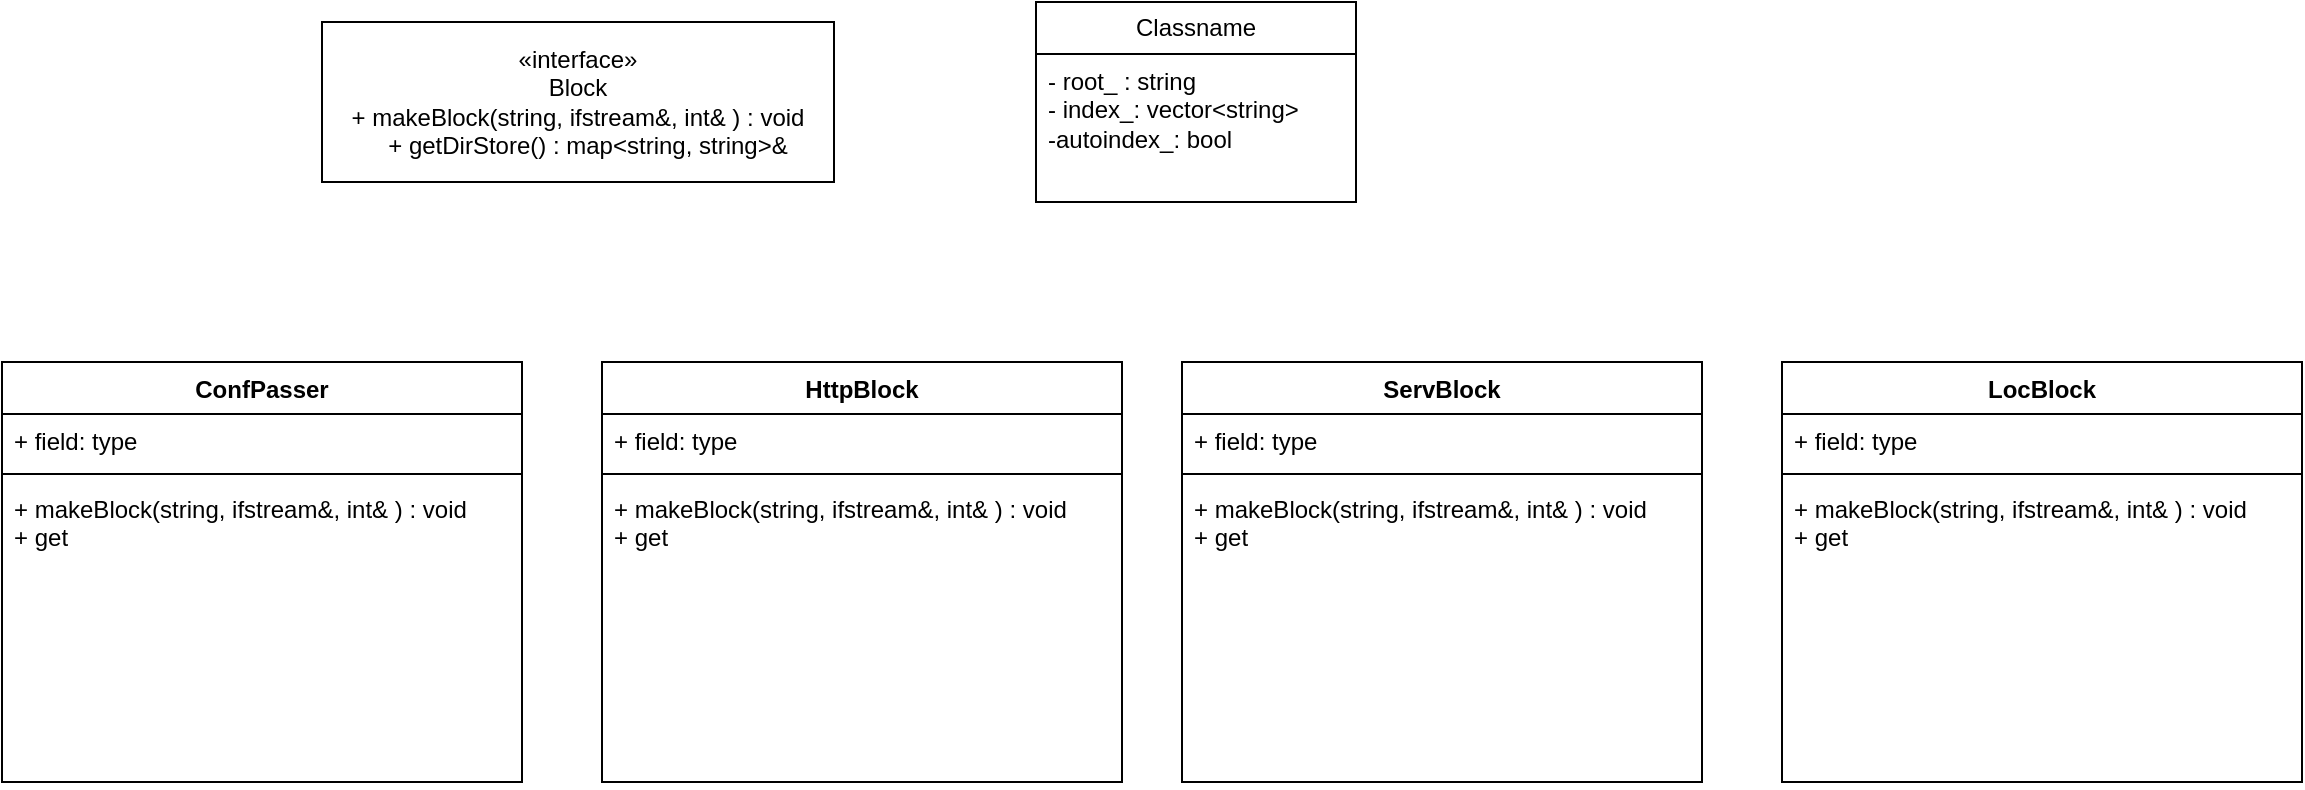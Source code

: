 <mxfile version="21.6.3" type="github">
  <diagram name="페이지-1" id="1ByJ_LNbb1Xafgu7LdPf">
    <mxGraphModel dx="1034" dy="430" grid="0" gridSize="10" guides="1" tooltips="1" connect="1" arrows="1" fold="1" page="1" pageScale="1" pageWidth="827" pageHeight="1169" math="0" shadow="0">
      <root>
        <mxCell id="0" />
        <mxCell id="1" parent="0" />
        <mxCell id="suLfEgz4CX1JzuhPwLuh-1" value="ConfPasser" style="swimlane;fontStyle=1;align=center;verticalAlign=top;childLayout=stackLayout;horizontal=1;startSize=26;horizontalStack=0;resizeParent=1;resizeParentMax=0;resizeLast=0;collapsible=1;marginBottom=0;whiteSpace=wrap;html=1;" parent="1" vertex="1">
          <mxGeometry x="150" y="220" width="260" height="210" as="geometry" />
        </mxCell>
        <mxCell id="suLfEgz4CX1JzuhPwLuh-2" value="+ field: type" style="text;strokeColor=none;fillColor=none;align=left;verticalAlign=top;spacingLeft=4;spacingRight=4;overflow=hidden;rotatable=0;points=[[0,0.5],[1,0.5]];portConstraint=eastwest;whiteSpace=wrap;html=1;" parent="suLfEgz4CX1JzuhPwLuh-1" vertex="1">
          <mxGeometry y="26" width="260" height="26" as="geometry" />
        </mxCell>
        <mxCell id="suLfEgz4CX1JzuhPwLuh-3" value="" style="line;strokeWidth=1;fillColor=none;align=left;verticalAlign=middle;spacingTop=-1;spacingLeft=3;spacingRight=3;rotatable=0;labelPosition=right;points=[];portConstraint=eastwest;strokeColor=inherit;" parent="suLfEgz4CX1JzuhPwLuh-1" vertex="1">
          <mxGeometry y="52" width="260" height="8" as="geometry" />
        </mxCell>
        <mxCell id="suLfEgz4CX1JzuhPwLuh-4" value="+ makeBlock(string, ifstream&amp;amp;, int&amp;amp; ) :&amp;nbsp;&lt;span style=&quot;font-size: 12px;&quot;&gt;&lt;/span&gt;void&lt;br&gt;+ get" style="text;strokeColor=none;fillColor=none;align=left;verticalAlign=top;spacingLeft=4;spacingRight=4;overflow=hidden;rotatable=0;points=[[0,0.5],[1,0.5]];portConstraint=eastwest;whiteSpace=wrap;html=1;" parent="suLfEgz4CX1JzuhPwLuh-1" vertex="1">
          <mxGeometry y="60" width="260" height="150" as="geometry" />
        </mxCell>
        <mxCell id="8FTItSuobZo0BJlqvXLe-1" value="«interface»&lt;br&gt;Block&lt;br&gt;+ makeBlock(string, ifstream&amp;amp;, int&amp;amp; ) :&amp;nbsp;&lt;span data-darkreader-inline-border=&quot;&quot; style=&quot;border-color: var(--darkreader-border--border-color); text-align: left; --darkreader-inline-border: var(--darkreader-border--darkreader-border--border-color);&quot;&gt;&lt;/span&gt;&lt;span style=&quot;text-align: left;&quot;&gt;void&lt;/span&gt;&lt;br&gt;&lt;div style=&quot;&quot;&gt;&amp;nbsp; &amp;nbsp;+ getDirStore() :&amp;nbsp;&lt;span data-darkreader-inline-color=&quot;&quot; data-darkreader-inline-bgcolor=&quot;&quot; style=&quot;background-color: initial; color: rgb(0, 0, 0); --darkreader-inline-bgcolor: initial; --darkreader-inline-color: #e8e6e3;&quot;&gt;map&amp;lt;string, string&amp;gt;&amp;amp;&lt;/span&gt;&lt;/div&gt;" style="html=1;whiteSpace=wrap;" vertex="1" parent="1">
          <mxGeometry x="310" y="50" width="256" height="80" as="geometry" />
        </mxCell>
        <mxCell id="8FTItSuobZo0BJlqvXLe-3" value="HttpBlock" style="swimlane;fontStyle=1;align=center;verticalAlign=top;childLayout=stackLayout;horizontal=1;startSize=26;horizontalStack=0;resizeParent=1;resizeParentMax=0;resizeLast=0;collapsible=1;marginBottom=0;whiteSpace=wrap;html=1;" vertex="1" parent="1">
          <mxGeometry x="450" y="220" width="260" height="210" as="geometry" />
        </mxCell>
        <mxCell id="8FTItSuobZo0BJlqvXLe-4" value="+ field: type" style="text;strokeColor=none;fillColor=none;align=left;verticalAlign=top;spacingLeft=4;spacingRight=4;overflow=hidden;rotatable=0;points=[[0,0.5],[1,0.5]];portConstraint=eastwest;whiteSpace=wrap;html=1;" vertex="1" parent="8FTItSuobZo0BJlqvXLe-3">
          <mxGeometry y="26" width="260" height="26" as="geometry" />
        </mxCell>
        <mxCell id="8FTItSuobZo0BJlqvXLe-5" value="" style="line;strokeWidth=1;fillColor=none;align=left;verticalAlign=middle;spacingTop=-1;spacingLeft=3;spacingRight=3;rotatable=0;labelPosition=right;points=[];portConstraint=eastwest;strokeColor=inherit;" vertex="1" parent="8FTItSuobZo0BJlqvXLe-3">
          <mxGeometry y="52" width="260" height="8" as="geometry" />
        </mxCell>
        <mxCell id="8FTItSuobZo0BJlqvXLe-6" value="+ makeBlock(string, ifstream&amp;amp;, int&amp;amp; ) :&amp;nbsp;&lt;span style=&quot;font-size: 12px;&quot;&gt;&lt;/span&gt;void&lt;br&gt;+ get" style="text;strokeColor=none;fillColor=none;align=left;verticalAlign=top;spacingLeft=4;spacingRight=4;overflow=hidden;rotatable=0;points=[[0,0.5],[1,0.5]];portConstraint=eastwest;whiteSpace=wrap;html=1;" vertex="1" parent="8FTItSuobZo0BJlqvXLe-3">
          <mxGeometry y="60" width="260" height="150" as="geometry" />
        </mxCell>
        <mxCell id="8FTItSuobZo0BJlqvXLe-7" value="ServBlock" style="swimlane;fontStyle=1;align=center;verticalAlign=top;childLayout=stackLayout;horizontal=1;startSize=26;horizontalStack=0;resizeParent=1;resizeParentMax=0;resizeLast=0;collapsible=1;marginBottom=0;whiteSpace=wrap;html=1;" vertex="1" parent="1">
          <mxGeometry x="740" y="220" width="260" height="210" as="geometry" />
        </mxCell>
        <mxCell id="8FTItSuobZo0BJlqvXLe-8" value="+ field: type" style="text;strokeColor=none;fillColor=none;align=left;verticalAlign=top;spacingLeft=4;spacingRight=4;overflow=hidden;rotatable=0;points=[[0,0.5],[1,0.5]];portConstraint=eastwest;whiteSpace=wrap;html=1;" vertex="1" parent="8FTItSuobZo0BJlqvXLe-7">
          <mxGeometry y="26" width="260" height="26" as="geometry" />
        </mxCell>
        <mxCell id="8FTItSuobZo0BJlqvXLe-9" value="" style="line;strokeWidth=1;fillColor=none;align=left;verticalAlign=middle;spacingTop=-1;spacingLeft=3;spacingRight=3;rotatable=0;labelPosition=right;points=[];portConstraint=eastwest;strokeColor=inherit;" vertex="1" parent="8FTItSuobZo0BJlqvXLe-7">
          <mxGeometry y="52" width="260" height="8" as="geometry" />
        </mxCell>
        <mxCell id="8FTItSuobZo0BJlqvXLe-10" value="+ makeBlock(string, ifstream&amp;amp;, int&amp;amp; ) :&amp;nbsp;&lt;span style=&quot;font-size: 12px;&quot;&gt;&lt;/span&gt;void&lt;br&gt;+ get" style="text;strokeColor=none;fillColor=none;align=left;verticalAlign=top;spacingLeft=4;spacingRight=4;overflow=hidden;rotatable=0;points=[[0,0.5],[1,0.5]];portConstraint=eastwest;whiteSpace=wrap;html=1;" vertex="1" parent="8FTItSuobZo0BJlqvXLe-7">
          <mxGeometry y="60" width="260" height="150" as="geometry" />
        </mxCell>
        <mxCell id="8FTItSuobZo0BJlqvXLe-11" value="LocBlock" style="swimlane;fontStyle=1;align=center;verticalAlign=top;childLayout=stackLayout;horizontal=1;startSize=26;horizontalStack=0;resizeParent=1;resizeParentMax=0;resizeLast=0;collapsible=1;marginBottom=0;whiteSpace=wrap;html=1;" vertex="1" parent="1">
          <mxGeometry x="1040" y="220" width="260" height="210" as="geometry" />
        </mxCell>
        <mxCell id="8FTItSuobZo0BJlqvXLe-12" value="+ field: type" style="text;strokeColor=none;fillColor=none;align=left;verticalAlign=top;spacingLeft=4;spacingRight=4;overflow=hidden;rotatable=0;points=[[0,0.5],[1,0.5]];portConstraint=eastwest;whiteSpace=wrap;html=1;" vertex="1" parent="8FTItSuobZo0BJlqvXLe-11">
          <mxGeometry y="26" width="260" height="26" as="geometry" />
        </mxCell>
        <mxCell id="8FTItSuobZo0BJlqvXLe-13" value="" style="line;strokeWidth=1;fillColor=none;align=left;verticalAlign=middle;spacingTop=-1;spacingLeft=3;spacingRight=3;rotatable=0;labelPosition=right;points=[];portConstraint=eastwest;strokeColor=inherit;" vertex="1" parent="8FTItSuobZo0BJlqvXLe-11">
          <mxGeometry y="52" width="260" height="8" as="geometry" />
        </mxCell>
        <mxCell id="8FTItSuobZo0BJlqvXLe-14" value="+ makeBlock(string, ifstream&amp;amp;, int&amp;amp; ) :&amp;nbsp;&lt;span style=&quot;font-size: 12px;&quot;&gt;&lt;/span&gt;void&lt;br&gt;+ get" style="text;strokeColor=none;fillColor=none;align=left;verticalAlign=top;spacingLeft=4;spacingRight=4;overflow=hidden;rotatable=0;points=[[0,0.5],[1,0.5]];portConstraint=eastwest;whiteSpace=wrap;html=1;" vertex="1" parent="8FTItSuobZo0BJlqvXLe-11">
          <mxGeometry y="60" width="260" height="150" as="geometry" />
        </mxCell>
        <mxCell id="8FTItSuobZo0BJlqvXLe-15" value="Classname" style="swimlane;fontStyle=0;childLayout=stackLayout;horizontal=1;startSize=26;fillColor=none;horizontalStack=0;resizeParent=1;resizeParentMax=0;resizeLast=0;collapsible=1;marginBottom=0;whiteSpace=wrap;html=1;" vertex="1" parent="1">
          <mxGeometry x="667" y="40" width="160" height="100" as="geometry">
            <mxRectangle x="670" y="10" width="100" height="30" as="alternateBounds" />
          </mxGeometry>
        </mxCell>
        <mxCell id="8FTItSuobZo0BJlqvXLe-16" value="- root_ : string&lt;br&gt;- index_:&amp;nbsp;vector&amp;lt;string&amp;gt;&lt;br&gt;-autoindex_:&amp;nbsp;bool&lt;br&gt;" style="text;strokeColor=none;fillColor=none;align=left;verticalAlign=top;spacingLeft=4;spacingRight=4;overflow=hidden;rotatable=0;points=[[0,0.5],[1,0.5]];portConstraint=eastwest;whiteSpace=wrap;html=1;" vertex="1" parent="8FTItSuobZo0BJlqvXLe-15">
          <mxGeometry y="26" width="160" height="74" as="geometry" />
        </mxCell>
      </root>
    </mxGraphModel>
  </diagram>
</mxfile>
